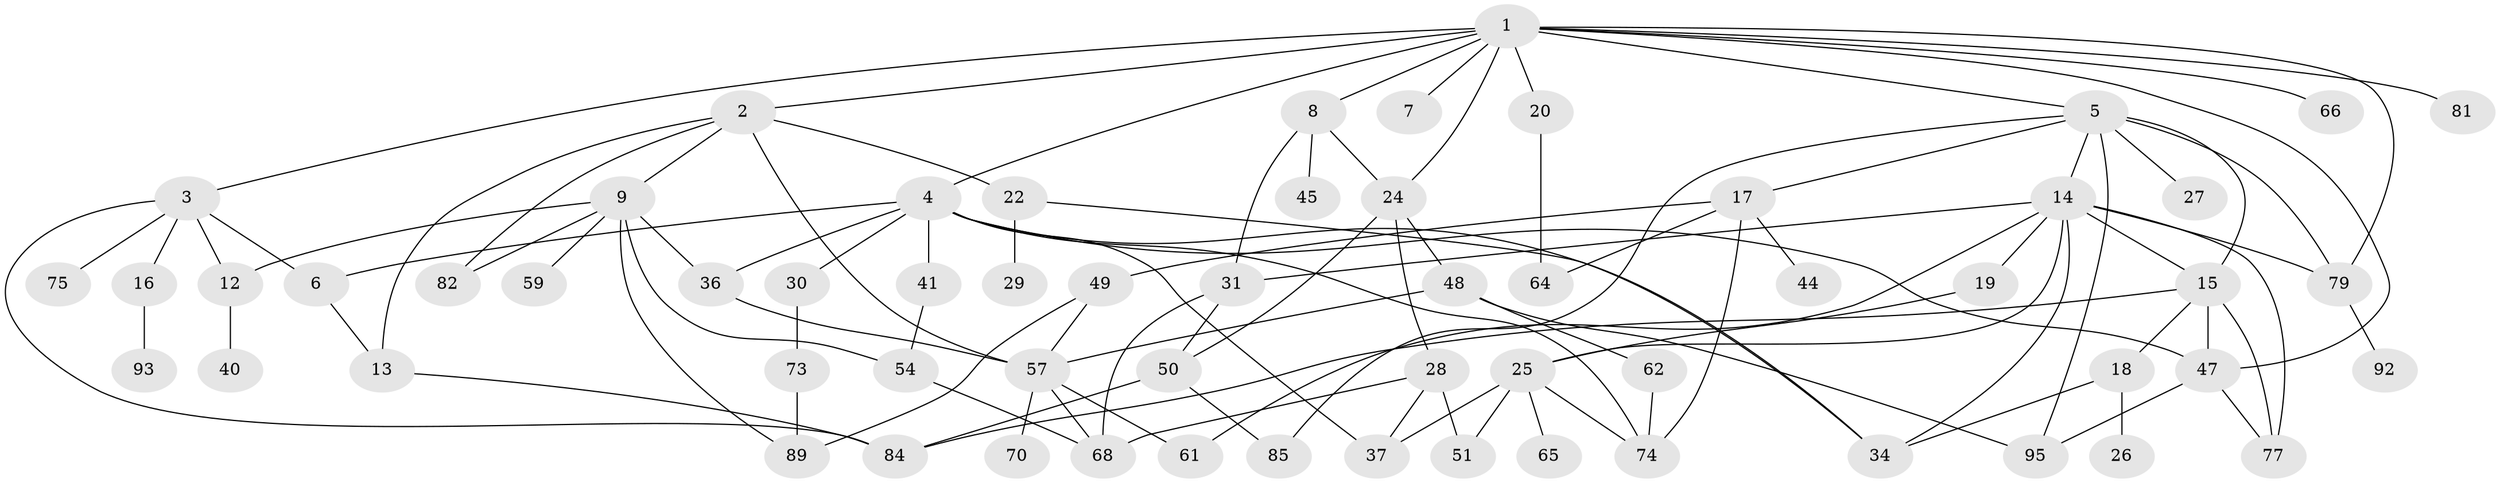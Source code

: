// Generated by graph-tools (version 1.1) at 2025/23/03/03/25 07:23:31]
// undirected, 62 vertices, 103 edges
graph export_dot {
graph [start="1"]
  node [color=gray90,style=filled];
  1 [super="+11"];
  2 [super="+23"];
  3 [super="+42"];
  4 [super="+87"];
  5 [super="+10"];
  6 [super="+21"];
  7 [super="+90"];
  8 [super="+35"];
  9 [super="+55"];
  12;
  13 [super="+53"];
  14 [super="+32"];
  15 [super="+88"];
  16 [super="+60"];
  17 [super="+52"];
  18 [super="+71"];
  19 [super="+86"];
  20;
  22 [super="+43"];
  24 [super="+39"];
  25 [super="+33"];
  26;
  27 [super="+63"];
  28 [super="+83"];
  29;
  30;
  31 [super="+58"];
  34 [super="+38"];
  36 [super="+56"];
  37;
  40;
  41 [super="+46"];
  44;
  45;
  47 [super="+72"];
  48 [super="+76"];
  49;
  50 [super="+91"];
  51 [super="+69"];
  54;
  57 [super="+67"];
  59;
  61;
  62;
  64;
  65;
  66;
  68;
  70;
  73 [super="+80"];
  74;
  75 [super="+78"];
  77;
  79;
  81;
  82;
  84;
  85;
  89;
  92 [super="+94"];
  93;
  95;
  1 -- 2;
  1 -- 3;
  1 -- 4;
  1 -- 5;
  1 -- 7;
  1 -- 8;
  1 -- 47;
  1 -- 24;
  1 -- 81;
  1 -- 66;
  1 -- 20;
  1 -- 79;
  2 -- 9 [weight=2];
  2 -- 13;
  2 -- 22 [weight=2];
  2 -- 57;
  2 -- 82;
  3 -- 6;
  3 -- 12;
  3 -- 16;
  3 -- 84;
  3 -- 75;
  4 -- 30;
  4 -- 41;
  4 -- 34;
  4 -- 37;
  4 -- 74;
  4 -- 47;
  4 -- 36;
  4 -- 6;
  5 -- 27;
  5 -- 17;
  5 -- 85;
  5 -- 95;
  5 -- 15;
  5 -- 14;
  5 -- 79;
  6 -- 13;
  8 -- 24;
  8 -- 31;
  8 -- 45;
  9 -- 36;
  9 -- 82;
  9 -- 89;
  9 -- 54;
  9 -- 59;
  9 -- 12;
  12 -- 40;
  13 -- 84;
  14 -- 19;
  14 -- 25;
  14 -- 77;
  14 -- 34;
  14 -- 79;
  14 -- 61;
  14 -- 15;
  14 -- 31;
  15 -- 18;
  15 -- 84;
  15 -- 47;
  15 -- 77;
  16 -- 93;
  17 -- 44;
  17 -- 49;
  17 -- 64;
  17 -- 74;
  18 -- 26 [weight=2];
  18 -- 34;
  19 -- 25;
  20 -- 64;
  22 -- 29;
  22 -- 34;
  24 -- 28;
  24 -- 48;
  24 -- 50;
  25 -- 37;
  25 -- 65;
  25 -- 74;
  25 -- 51;
  28 -- 51;
  28 -- 37;
  28 -- 68;
  30 -- 73;
  31 -- 50;
  31 -- 68;
  36 -- 57;
  41 -- 54;
  47 -- 77;
  47 -- 95;
  48 -- 57;
  48 -- 62;
  48 -- 95;
  49 -- 89;
  49 -- 57;
  50 -- 85;
  50 -- 84;
  54 -- 68;
  57 -- 61;
  57 -- 68;
  57 -- 70;
  62 -- 74;
  73 -- 89;
  79 -- 92;
}
